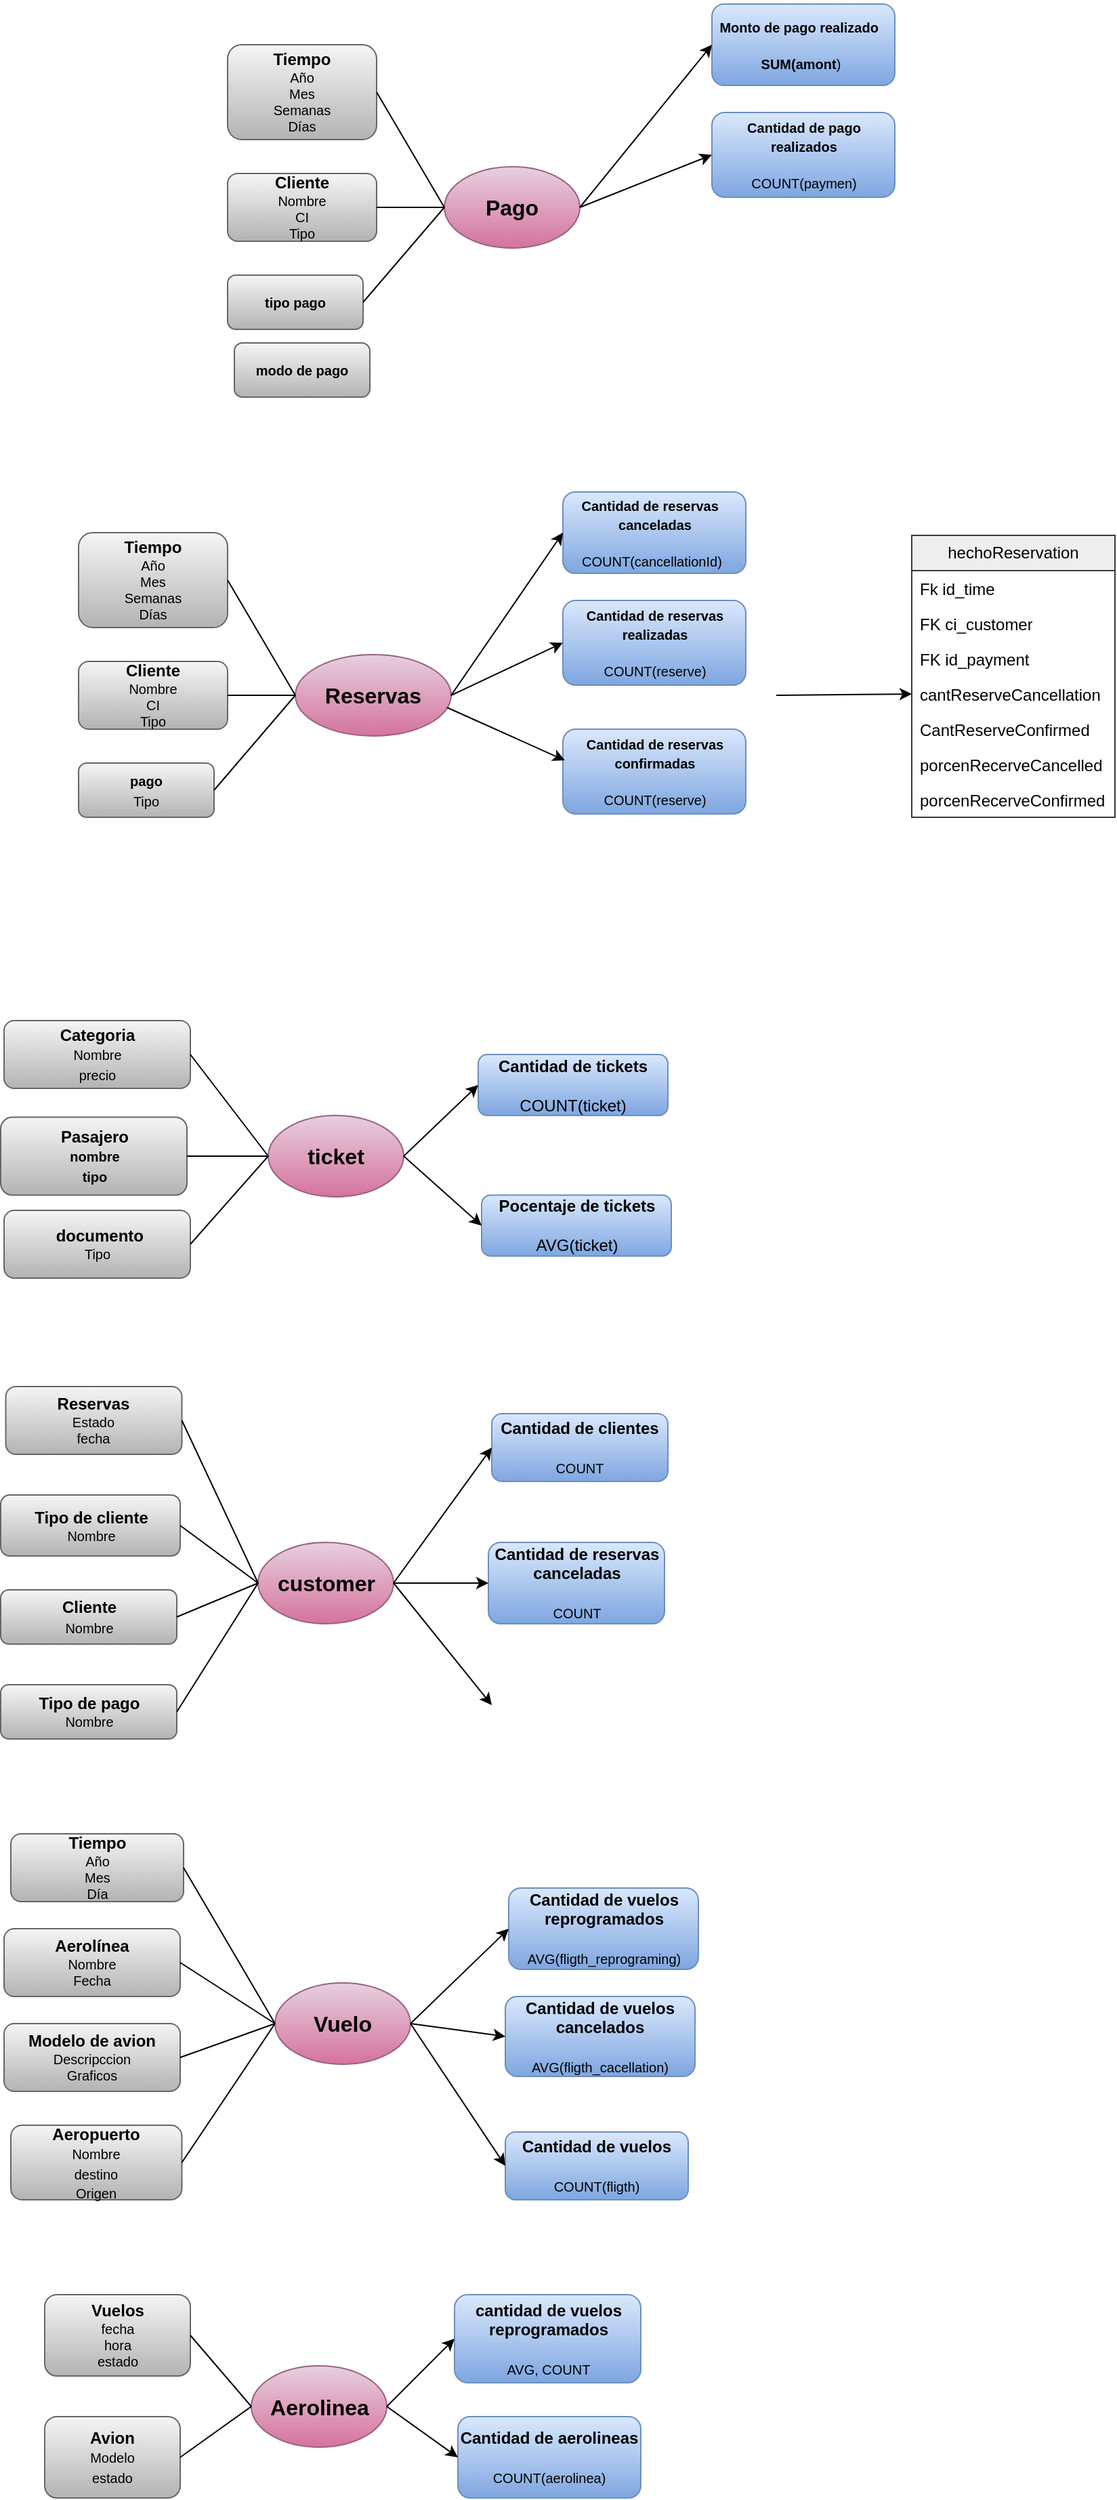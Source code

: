 <mxfile version="24.7.17">
  <diagram name="Página-1" id="HOyEbVTvM7z6F77jx5zz">
    <mxGraphModel dx="1970" dy="1624" grid="1" gridSize="10" guides="1" tooltips="1" connect="1" arrows="1" fold="1" page="1" pageScale="1" pageWidth="850" pageHeight="1100" math="0" shadow="0">
      <root>
        <mxCell id="0" />
        <mxCell id="1" parent="0" />
        <mxCell id="9YBEksHNRd8pihTOAbTB-1" value="&lt;p class=&quot;MsoListParagraph&quot; style=&quot;text-indent: -18pt;&quot;&gt;&lt;span lang=&quot;ES-TRAD&quot; style=&quot;font-family: Arial, sans-serif; border: 1pt none windowtext; padding: 0cm;&quot;&gt;&lt;b style=&quot;font-size: 10px;&quot;&gt;&amp;nbsp; &amp;nbsp; &amp;nbsp; Cantidad de reservas canceladas&lt;/b&gt;&lt;/span&gt;&lt;/p&gt;&lt;p class=&quot;MsoListParagraph&quot; style=&quot;text-indent: -18pt;&quot;&gt;&lt;span lang=&quot;ES-TRAD&quot; style=&quot;font-family: Arial, sans-serif; border: 1pt none windowtext; padding: 0cm; font-size: 10px;&quot;&gt;&lt;b&gt;&amp;nbsp; &amp;nbsp; &amp;nbsp; &amp;nbsp;&lt;/b&gt;COUNT(cancellationId)&lt;/span&gt;&lt;/p&gt;" style="rounded=1;whiteSpace=wrap;html=1;fillColor=#dae8fc;gradientColor=#7ea6e0;strokeColor=#6c8ebf;align=center;" parent="1" vertex="1">
          <mxGeometry x="82.51" y="-330" width="135" height="60" as="geometry" />
        </mxCell>
        <mxCell id="9YBEksHNRd8pihTOAbTB-3" value="&lt;font style=&quot;font-size: 11px;&quot; face=&quot;Arial, sans-serif&quot;&gt;&lt;b style=&quot;font-size: 10px;&quot;&gt;Cantidad de reservas realizadas&lt;/b&gt;&lt;/font&gt;&lt;div style=&quot;font-size: 11px;&quot;&gt;&lt;font style=&quot;font-size: 11px;&quot; face=&quot;Arial, sans-serif&quot;&gt;&lt;b&gt;&lt;br&gt;&lt;/b&gt;&lt;/font&gt;&lt;/div&gt;&lt;div style=&quot;font-size: 11px;&quot;&gt;&lt;font style=&quot;font-size: 10px;&quot; face=&quot;Arial, sans-serif&quot;&gt;COUNT(reserve)&lt;/font&gt;&lt;/div&gt;" style="rounded=1;whiteSpace=wrap;html=1;fillColor=#dae8fc;gradientColor=#7ea6e0;strokeColor=#6c8ebf;align=center;" parent="1" vertex="1">
          <mxGeometry x="82.5" y="-250" width="135" height="62.5" as="geometry" />
        </mxCell>
        <mxCell id="9YBEksHNRd8pihTOAbTB-6" value="&lt;b&gt;Tiempo&lt;/b&gt;&lt;div style=&quot;font-size: 10px;&quot;&gt;Año&lt;br&gt;Mes&lt;br&gt;Semanas&lt;br&gt;Días&lt;/div&gt;" style="rounded=1;whiteSpace=wrap;html=1;fillColor=#f5f5f5;gradientColor=#b3b3b3;strokeColor=#666666;" parent="1" vertex="1">
          <mxGeometry x="-275" y="-300" width="110" height="70" as="geometry" />
        </mxCell>
        <mxCell id="9YBEksHNRd8pihTOAbTB-7" value="&lt;b&gt;Cliente&lt;/b&gt;&lt;div style=&quot;font-size: 10px;&quot;&gt;Nombre&lt;br&gt;CI&lt;/div&gt;&lt;div style=&quot;font-size: 10px;&quot;&gt;Tipo&lt;/div&gt;" style="rounded=1;whiteSpace=wrap;html=1;fillColor=#f5f5f5;gradientColor=#b3b3b3;strokeColor=#666666;" parent="1" vertex="1">
          <mxGeometry x="-275" y="-205" width="110" height="50" as="geometry" />
        </mxCell>
        <mxCell id="9YBEksHNRd8pihTOAbTB-8" value="&lt;span style=&quot;font-size: 10px;&quot;&gt;&lt;b&gt;pago&lt;/b&gt;&lt;/span&gt;&lt;div&gt;&lt;div&gt;&lt;span style=&quot;font-size: 10px;&quot;&gt;Tipo&lt;/span&gt;&lt;/div&gt;&lt;/div&gt;" style="rounded=1;whiteSpace=wrap;html=1;fillColor=#f5f5f5;gradientColor=#b3b3b3;strokeColor=#666666;" parent="1" vertex="1">
          <mxGeometry x="-275" y="-130" width="100" height="40" as="geometry" />
        </mxCell>
        <mxCell id="9YBEksHNRd8pihTOAbTB-14" value="&lt;b&gt;&lt;font style=&quot;font-size: 16px;&quot;&gt;Reservas&lt;/font&gt;&lt;/b&gt;" style="ellipse;whiteSpace=wrap;html=1;fillColor=#e6d0de;gradientColor=#d5739d;strokeColor=#996185;" parent="1" vertex="1">
          <mxGeometry x="-115" y="-210" width="115" height="60" as="geometry" />
        </mxCell>
        <mxCell id="Ou07sWDca7N32xuybtJ--1" value="&lt;font face=&quot;Arial, sans-serif&quot;&gt;&lt;b&gt;Cantidad de clientes&lt;/b&gt;&lt;/font&gt;&lt;div&gt;&lt;font face=&quot;Arial, sans-serif&quot;&gt;&lt;b&gt;&lt;br&gt;&lt;/b&gt;&lt;/font&gt;&lt;/div&gt;&lt;div&gt;&lt;font face=&quot;Arial, sans-serif&quot;&gt;&lt;span style=&quot;font-size: 10px;&quot;&gt;COUNT&lt;/span&gt;&lt;/font&gt;&lt;/div&gt;" style="rounded=1;whiteSpace=wrap;html=1;fillColor=#dae8fc;gradientColor=#7ea6e0;strokeColor=#6c8ebf;" parent="1" vertex="1">
          <mxGeometry x="30" y="350" width="130" height="50" as="geometry" />
        </mxCell>
        <mxCell id="Ou07sWDca7N32xuybtJ--2" value="&lt;b&gt;Cantidad de reservas canceladas&lt;/b&gt;&lt;div&gt;&lt;br&gt;&lt;/div&gt;&lt;div&gt;&lt;font style=&quot;font-size: 10px;&quot;&gt;COUNT&lt;/font&gt;&lt;/div&gt;" style="rounded=1;whiteSpace=wrap;html=1;fillColor=#dae8fc;gradientColor=#7ea6e0;strokeColor=#6c8ebf;" parent="1" vertex="1">
          <mxGeometry x="27.5" y="445" width="130" height="60" as="geometry" />
        </mxCell>
        <mxCell id="Ou07sWDca7N32xuybtJ--6" value="&lt;b&gt;Reservas&lt;/b&gt;&lt;div style=&quot;font-size: 10px;&quot;&gt;Estado&lt;/div&gt;&lt;div style=&quot;font-size: 10px;&quot;&gt;fecha&lt;/div&gt;" style="rounded=1;whiteSpace=wrap;html=1;fillColor=#f5f5f5;gradientColor=#b3b3b3;strokeColor=#666666;" parent="1" vertex="1">
          <mxGeometry x="-328.75" y="330" width="130" height="50" as="geometry" />
        </mxCell>
        <mxCell id="Ou07sWDca7N32xuybtJ--7" value="&lt;b&gt;Tipo de cliente&lt;/b&gt;&lt;div style=&quot;font-size: 10px;&quot;&gt;Nombre&lt;/div&gt;" style="rounded=1;whiteSpace=wrap;html=1;fillColor=#f5f5f5;gradientColor=#b3b3b3;strokeColor=#666666;" parent="1" vertex="1">
          <mxGeometry x="-332.5" y="410" width="132.5" height="45" as="geometry" />
        </mxCell>
        <mxCell id="Ou07sWDca7N32xuybtJ--8" value="&lt;b&gt;Cliente&lt;/b&gt;&lt;div&gt;&lt;font style=&quot;font-size: 10px;&quot;&gt;Nombre&lt;/font&gt;&lt;/div&gt;" style="rounded=1;whiteSpace=wrap;html=1;fillColor=#f5f5f5;gradientColor=#b3b3b3;strokeColor=#666666;" parent="1" vertex="1">
          <mxGeometry x="-332.5" y="480" width="130" height="40" as="geometry" />
        </mxCell>
        <mxCell id="Ou07sWDca7N32xuybtJ--13" value="&lt;b&gt;&lt;font style=&quot;font-size: 16px;&quot;&gt;customer&lt;/font&gt;&lt;/b&gt;" style="ellipse;whiteSpace=wrap;html=1;fillColor=#e6d0de;gradientColor=#d5739d;strokeColor=#996185;" parent="1" vertex="1">
          <mxGeometry x="-142.5" y="445" width="100" height="60" as="geometry" />
        </mxCell>
        <mxCell id="Ou07sWDca7N32xuybtJ--29" value="&lt;b&gt;Cantidad de vuelos&lt;/b&gt;&lt;div&gt;&lt;b&gt;&lt;br&gt;&lt;/b&gt;&lt;/div&gt;&lt;div&gt;&lt;font style=&quot;font-size: 10px;&quot;&gt;COUNT(fligth)&lt;/font&gt;&lt;/div&gt;" style="rounded=1;whiteSpace=wrap;html=1;fillColor=#dae8fc;gradientColor=#7ea6e0;strokeColor=#6c8ebf;" parent="1" vertex="1">
          <mxGeometry x="40" y="880" width="135" height="50" as="geometry" />
        </mxCell>
        <mxCell id="Ou07sWDca7N32xuybtJ--32" value="&lt;b&gt;Tiempo&lt;/b&gt;&lt;div style=&quot;font-size: 10px;&quot;&gt;Año&lt;br&gt;Mes&lt;br&gt;Día&lt;/div&gt;" style="rounded=1;whiteSpace=wrap;html=1;fillColor=#f5f5f5;gradientColor=#b3b3b3;strokeColor=#666666;" parent="1" vertex="1">
          <mxGeometry x="-325" y="660" width="127.5" height="50" as="geometry" />
        </mxCell>
        <mxCell id="Ou07sWDca7N32xuybtJ--34" value="&lt;b&gt;Aerolínea&lt;/b&gt;&lt;div style=&quot;font-size: 10px;&quot;&gt;Nombre&lt;br&gt;Fecha&lt;/div&gt;" style="rounded=1;whiteSpace=wrap;html=1;fillColor=#f5f5f5;gradientColor=#b3b3b3;strokeColor=#666666;" parent="1" vertex="1">
          <mxGeometry x="-330" y="730" width="130" height="50" as="geometry" />
        </mxCell>
        <mxCell id="Ou07sWDca7N32xuybtJ--36" value="&lt;b&gt;Modelo de avion&lt;/b&gt;&lt;div style=&quot;font-size: 10px;&quot;&gt;Descripccion&lt;/div&gt;&lt;div style=&quot;font-size: 10px;&quot;&gt;Graficos&lt;/div&gt;" style="rounded=1;whiteSpace=wrap;html=1;fillColor=#f5f5f5;gradientColor=#b3b3b3;strokeColor=#666666;" parent="1" vertex="1">
          <mxGeometry x="-330" y="800" width="130" height="50" as="geometry" />
        </mxCell>
        <mxCell id="Ou07sWDca7N32xuybtJ--37" value="&lt;b&gt;Aeropuerto&lt;/b&gt;&lt;div&gt;&lt;font style=&quot;font-size: 10px;&quot;&gt;Nombre&lt;br&gt;destino&lt;br&gt;Origen&lt;/font&gt;&lt;/div&gt;" style="rounded=1;whiteSpace=wrap;html=1;fillColor=#f5f5f5;gradientColor=#b3b3b3;strokeColor=#666666;" parent="1" vertex="1">
          <mxGeometry x="-325" y="875" width="126.25" height="55" as="geometry" />
        </mxCell>
        <mxCell id="Ou07sWDca7N32xuybtJ--38" value="&lt;b&gt;&lt;font style=&quot;font-size: 16px;&quot;&gt;Vuelo&lt;/font&gt;&lt;/b&gt;" style="ellipse;whiteSpace=wrap;html=1;fillColor=#e6d0de;gradientColor=#d5739d;strokeColor=#996185;" parent="1" vertex="1">
          <mxGeometry x="-130" y="770" width="100" height="60" as="geometry" />
        </mxCell>
        <mxCell id="Ou07sWDca7N32xuybtJ--81" value="&lt;font face=&quot;Arial, sans-serif&quot;&gt;&lt;b&gt;cantidad de vuelos reprogramados&lt;/b&gt;&lt;/font&gt;&lt;div&gt;&lt;font face=&quot;Arial, sans-serif&quot;&gt;&lt;br&gt;&lt;/font&gt;&lt;/div&gt;&lt;div&gt;&lt;font style=&quot;font-size: 10px;&quot; face=&quot;Arial, sans-serif&quot;&gt;AVG, COUNT&lt;/font&gt;&lt;/div&gt;" style="rounded=1;whiteSpace=wrap;html=1;fillColor=#dae8fc;gradientColor=#7ea6e0;strokeColor=#6c8ebf;" parent="1" vertex="1">
          <mxGeometry x="2.5" y="1000" width="137.5" height="65" as="geometry" />
        </mxCell>
        <mxCell id="Ou07sWDca7N32xuybtJ--86" value="&lt;b&gt;&lt;font style=&quot;font-size: 16px;&quot;&gt;Aerolinea&lt;/font&gt;&lt;/b&gt;" style="ellipse;whiteSpace=wrap;html=1;fillColor=#e6d0de;gradientColor=#d5739d;strokeColor=#996185;" parent="1" vertex="1">
          <mxGeometry x="-147.5" y="1052.5" width="100" height="60" as="geometry" />
        </mxCell>
        <mxCell id="KFEb7Q07e7vZ-rOfhXKa-1" value="&lt;font face=&quot;Arial, sans-serif&quot;&gt;&lt;b&gt;Cantidad de tickets&lt;/b&gt;&lt;/font&gt;&lt;div&gt;&lt;font face=&quot;Arial, sans-serif&quot;&gt;&lt;b&gt;&lt;br&gt;&lt;/b&gt;&lt;/font&gt;&lt;/div&gt;&lt;div&gt;&lt;font face=&quot;Arial, sans-serif&quot;&gt;COUNT(ticket)&lt;/font&gt;&lt;/div&gt;" style="rounded=1;whiteSpace=wrap;html=1;fillColor=#dae8fc;gradientColor=#7ea6e0;strokeColor=#6c8ebf;align=center;" parent="1" vertex="1">
          <mxGeometry x="20" y="85" width="140" height="45" as="geometry" />
        </mxCell>
        <mxCell id="KFEb7Q07e7vZ-rOfhXKa-2" value="&lt;b&gt;Pocentaje de tickets&lt;/b&gt;&lt;div&gt;&lt;b&gt;&lt;br&gt;&lt;/b&gt;&lt;/div&gt;&lt;div&gt;AVG(ticket)&lt;/div&gt;" style="rounded=1;whiteSpace=wrap;html=1;fillColor=#dae8fc;gradientColor=#7ea6e0;strokeColor=#6c8ebf;" parent="1" vertex="1">
          <mxGeometry x="22.5" y="188.75" width="140" height="45" as="geometry" />
        </mxCell>
        <mxCell id="KFEb7Q07e7vZ-rOfhXKa-3" value="&lt;b&gt;Categoria&lt;/b&gt;&lt;div&gt;&lt;font style=&quot;font-size: 10px;&quot;&gt;Nombre&lt;/font&gt;&lt;/div&gt;&lt;div&gt;&lt;font style=&quot;font-size: 10px;&quot;&gt;precio&lt;/font&gt;&lt;/div&gt;" style="rounded=1;whiteSpace=wrap;html=1;fillColor=#f5f5f5;gradientColor=#b3b3b3;strokeColor=#666666;" parent="1" vertex="1">
          <mxGeometry x="-330" y="60" width="137.5" height="50" as="geometry" />
        </mxCell>
        <mxCell id="KFEb7Q07e7vZ-rOfhXKa-4" value="&lt;span style=&quot;background-color: initial;&quot;&gt;&lt;b&gt;Pasajero&lt;/b&gt;&lt;/span&gt;&lt;div&gt;&lt;span style=&quot;background-color: initial; font-size: 10px;&quot;&gt;&lt;b&gt;nombre&lt;/b&gt;&lt;/span&gt;&lt;/div&gt;&lt;div&gt;&lt;span style=&quot;background-color: initial; font-size: 10px;&quot;&gt;&lt;b&gt;tipo&lt;/b&gt;&lt;/span&gt;&lt;/div&gt;" style="rounded=1;whiteSpace=wrap;html=1;fillColor=#f5f5f5;gradientColor=#b3b3b3;strokeColor=#666666;" parent="1" vertex="1">
          <mxGeometry x="-332.5" y="131.25" width="137.5" height="57.5" as="geometry" />
        </mxCell>
        <mxCell id="KFEb7Q07e7vZ-rOfhXKa-5" value="&lt;b&gt;&amp;nbsp;documento&lt;/b&gt;&lt;div style=&quot;font-size: 10px;&quot;&gt;Tipo&lt;/div&gt;" style="rounded=1;whiteSpace=wrap;html=1;fillColor=#f5f5f5;gradientColor=#b3b3b3;strokeColor=#666666;" parent="1" vertex="1">
          <mxGeometry x="-330" y="200" width="137.5" height="50" as="geometry" />
        </mxCell>
        <mxCell id="KFEb7Q07e7vZ-rOfhXKa-6" value="&lt;b&gt;&lt;font style=&quot;font-size: 16px;&quot;&gt;ticket&lt;/font&gt;&lt;/b&gt;" style="ellipse;whiteSpace=wrap;html=1;fillColor=#e6d0de;gradientColor=#d5739d;strokeColor=#996185;" parent="1" vertex="1">
          <mxGeometry x="-135" y="130" width="100" height="60" as="geometry" />
        </mxCell>
        <mxCell id="KFEb7Q07e7vZ-rOfhXKa-14" value="&lt;b&gt;Tipo de pago&lt;/b&gt;&lt;div style=&quot;font-size: 10px;&quot;&gt;Nombre&lt;/div&gt;" style="rounded=1;whiteSpace=wrap;html=1;fillColor=#f5f5f5;gradientColor=#b3b3b3;strokeColor=#666666;" parent="1" vertex="1">
          <mxGeometry x="-332.5" y="550" width="130" height="40" as="geometry" />
        </mxCell>
        <mxCell id="KFEb7Q07e7vZ-rOfhXKa-18" value="&lt;b&gt;Vuelos&lt;/b&gt;&lt;div style=&quot;font-size: 10px;&quot;&gt;fecha&lt;br&gt;hora&lt;br&gt;estado&lt;/div&gt;" style="rounded=1;whiteSpace=wrap;html=1;fillColor=#f5f5f5;gradientColor=#b3b3b3;strokeColor=#666666;" parent="1" vertex="1">
          <mxGeometry x="-300" y="1000" width="107.5" height="60" as="geometry" />
        </mxCell>
        <mxCell id="KFEb7Q07e7vZ-rOfhXKa-26" value="&lt;span style=&quot;font-family: Arial, sans-serif;&quot;&gt;&lt;b&gt;Cantidad de aerolineas&lt;/b&gt;&lt;/span&gt;&lt;div&gt;&lt;span style=&quot;font-family: Arial, sans-serif;&quot;&gt;&lt;b&gt;&lt;br&gt;&lt;/b&gt;&lt;/span&gt;&lt;/div&gt;&lt;div&gt;&lt;span style=&quot;font-family: Arial, sans-serif;&quot;&gt;&lt;font style=&quot;font-size: 10px;&quot;&gt;COUNT(aerolinea)&lt;/font&gt;&lt;/span&gt;&lt;/div&gt;" style="rounded=1;whiteSpace=wrap;html=1;fillColor=#dae8fc;gradientColor=#7ea6e0;strokeColor=#6c8ebf;" parent="1" vertex="1">
          <mxGeometry x="5" y="1090" width="135" height="60" as="geometry" />
        </mxCell>
        <mxCell id="KFEb7Q07e7vZ-rOfhXKa-28" value="&lt;b&gt;Avion&lt;/b&gt;&lt;div&gt;&lt;span style=&quot;font-size: 10px;&quot;&gt;Modelo&lt;/span&gt;&lt;/div&gt;&lt;div&gt;&lt;font style=&quot;font-size: 10px;&quot;&gt;estado&lt;/font&gt;&lt;/div&gt;" style="rounded=1;whiteSpace=wrap;html=1;fillColor=#f5f5f5;gradientColor=#b3b3b3;strokeColor=#666666;" parent="1" vertex="1">
          <mxGeometry x="-300" y="1090" width="100" height="60" as="geometry" />
        </mxCell>
        <mxCell id="ysVDhYdhcMtYwpFlQPWh-4" value="&lt;font face=&quot;Arial, sans-serif&quot;&gt;&lt;b&gt;Cantidad de vuelos reprogramados&lt;/b&gt;&lt;/font&gt;&lt;div&gt;&lt;font face=&quot;Arial, sans-serif&quot;&gt;&lt;br&gt;&lt;/font&gt;&lt;/div&gt;&lt;div&gt;&lt;font style=&quot;font-size: 10px;&quot; face=&quot;Arial, sans-serif&quot;&gt;AVG(fligth_reprograming&lt;/font&gt;&lt;span style=&quot;background-color: initial; font-family: Arial, sans-serif; font-size: 10px;&quot;&gt;)&lt;/span&gt;&lt;/div&gt;" style="rounded=1;whiteSpace=wrap;html=1;fillColor=#dae8fc;gradientColor=#7ea6e0;strokeColor=#6c8ebf;" parent="1" vertex="1">
          <mxGeometry x="42.5" y="700" width="140" height="60" as="geometry" />
        </mxCell>
        <mxCell id="ysVDhYdhcMtYwpFlQPWh-5" value="&lt;font face=&quot;Arial, sans-serif&quot;&gt;&lt;b&gt;Cantidad de vuelos cancelados&lt;/b&gt;&lt;/font&gt;&lt;div&gt;&lt;font face=&quot;Arial, sans-serif&quot;&gt;&lt;b&gt;&lt;br&gt;&lt;/b&gt;&lt;/font&gt;&lt;/div&gt;&lt;div&gt;&lt;font style=&quot;font-size: 10px;&quot; face=&quot;Arial, sans-serif&quot;&gt;AVG(fligth_cacellation)&lt;/font&gt;&lt;/div&gt;" style="rounded=1;whiteSpace=wrap;html=1;fillColor=#dae8fc;gradientColor=#7ea6e0;strokeColor=#6c8ebf;" parent="1" vertex="1">
          <mxGeometry x="40" y="780" width="140" height="59" as="geometry" />
        </mxCell>
        <mxCell id="KO2occtHzQSxSmU_OB9n-4" value="" style="endArrow=classic;html=1;rounded=0;exitX=1;exitY=0.5;exitDx=0;exitDy=0;entryX=0;entryY=0.5;entryDx=0;entryDy=0;" parent="1" source="9YBEksHNRd8pihTOAbTB-14" target="9YBEksHNRd8pihTOAbTB-1" edge="1">
          <mxGeometry width="50" height="50" relative="1" as="geometry">
            <mxPoint x="-5" y="-205" as="sourcePoint" />
            <mxPoint x="45" y="-255" as="targetPoint" />
          </mxGeometry>
        </mxCell>
        <mxCell id="KO2occtHzQSxSmU_OB9n-5" value="" style="endArrow=classic;html=1;rounded=0;exitX=1;exitY=0.5;exitDx=0;exitDy=0;entryX=0;entryY=0.5;entryDx=0;entryDy=0;" parent="1" source="9YBEksHNRd8pihTOAbTB-14" target="9YBEksHNRd8pihTOAbTB-3" edge="1">
          <mxGeometry width="50" height="50" relative="1" as="geometry">
            <mxPoint x="-45" y="-85" as="sourcePoint" />
            <mxPoint x="5" y="-135" as="targetPoint" />
          </mxGeometry>
        </mxCell>
        <mxCell id="KO2occtHzQSxSmU_OB9n-9" value="" style="endArrow=none;html=1;rounded=0;exitX=1;exitY=0.5;exitDx=0;exitDy=0;entryX=0;entryY=0.5;entryDx=0;entryDy=0;" parent="1" source="9YBEksHNRd8pihTOAbTB-6" target="9YBEksHNRd8pihTOAbTB-14" edge="1">
          <mxGeometry width="50" height="50" relative="1" as="geometry">
            <mxPoint x="-165" y="-225" as="sourcePoint" />
            <mxPoint x="-115" y="-275" as="targetPoint" />
          </mxGeometry>
        </mxCell>
        <mxCell id="KO2occtHzQSxSmU_OB9n-10" value="" style="endArrow=none;html=1;rounded=0;exitX=1;exitY=0.5;exitDx=0;exitDy=0;entryX=0;entryY=0.5;entryDx=0;entryDy=0;" parent="1" source="9YBEksHNRd8pihTOAbTB-7" target="9YBEksHNRd8pihTOAbTB-14" edge="1">
          <mxGeometry width="50" height="50" relative="1" as="geometry">
            <mxPoint x="-155" y="-65" as="sourcePoint" />
            <mxPoint x="-105" y="-115" as="targetPoint" />
          </mxGeometry>
        </mxCell>
        <mxCell id="KO2occtHzQSxSmU_OB9n-11" value="" style="endArrow=none;html=1;rounded=0;exitX=1;exitY=0.5;exitDx=0;exitDy=0;entryX=0;entryY=0.5;entryDx=0;entryDy=0;" parent="1" source="9YBEksHNRd8pihTOAbTB-8" target="9YBEksHNRd8pihTOAbTB-14" edge="1">
          <mxGeometry width="50" height="50" relative="1" as="geometry">
            <mxPoint x="-155" y="-85" as="sourcePoint" />
            <mxPoint x="-105" y="-135" as="targetPoint" />
          </mxGeometry>
        </mxCell>
        <mxCell id="KO2occtHzQSxSmU_OB9n-12" value="" style="endArrow=none;html=1;rounded=0;exitX=1;exitY=0.5;exitDx=0;exitDy=0;entryX=0;entryY=0.5;entryDx=0;entryDy=0;" parent="1" source="KFEb7Q07e7vZ-rOfhXKa-3" target="KFEb7Q07e7vZ-rOfhXKa-6" edge="1">
          <mxGeometry width="50" height="50" relative="1" as="geometry">
            <mxPoint x="-145" y="145" as="sourcePoint" />
            <mxPoint x="-95" y="95" as="targetPoint" />
          </mxGeometry>
        </mxCell>
        <mxCell id="KO2occtHzQSxSmU_OB9n-13" value="" style="endArrow=none;html=1;rounded=0;exitX=1;exitY=0.5;exitDx=0;exitDy=0;entryX=0;entryY=0.5;entryDx=0;entryDy=0;" parent="1" source="KFEb7Q07e7vZ-rOfhXKa-4" target="KFEb7Q07e7vZ-rOfhXKa-6" edge="1">
          <mxGeometry width="50" height="50" relative="1" as="geometry">
            <mxPoint x="-155" y="245" as="sourcePoint" />
            <mxPoint x="-105" y="195" as="targetPoint" />
          </mxGeometry>
        </mxCell>
        <mxCell id="KO2occtHzQSxSmU_OB9n-14" value="" style="endArrow=none;html=1;rounded=0;exitX=1;exitY=0.5;exitDx=0;exitDy=0;entryX=0;entryY=0.5;entryDx=0;entryDy=0;" parent="1" source="KFEb7Q07e7vZ-rOfhXKa-5" target="KFEb7Q07e7vZ-rOfhXKa-6" edge="1">
          <mxGeometry width="50" height="50" relative="1" as="geometry">
            <mxPoint x="-145" y="245" as="sourcePoint" />
            <mxPoint x="-95" y="195" as="targetPoint" />
          </mxGeometry>
        </mxCell>
        <mxCell id="KO2occtHzQSxSmU_OB9n-15" value="" style="endArrow=classic;html=1;rounded=0;exitX=1;exitY=0.5;exitDx=0;exitDy=0;entryX=0;entryY=0.5;entryDx=0;entryDy=0;" parent="1" source="KFEb7Q07e7vZ-rOfhXKa-6" target="KFEb7Q07e7vZ-rOfhXKa-1" edge="1">
          <mxGeometry width="50" height="50" relative="1" as="geometry">
            <mxPoint x="-25" y="205" as="sourcePoint" />
            <mxPoint x="25" y="155" as="targetPoint" />
          </mxGeometry>
        </mxCell>
        <mxCell id="KO2occtHzQSxSmU_OB9n-16" value="" style="endArrow=classic;html=1;rounded=0;exitX=1;exitY=0.5;exitDx=0;exitDy=0;entryX=0;entryY=0.5;entryDx=0;entryDy=0;" parent="1" source="KFEb7Q07e7vZ-rOfhXKa-6" target="KFEb7Q07e7vZ-rOfhXKa-2" edge="1">
          <mxGeometry width="50" height="50" relative="1" as="geometry">
            <mxPoint x="-45" y="265" as="sourcePoint" />
            <mxPoint x="5" y="215" as="targetPoint" />
          </mxGeometry>
        </mxCell>
        <mxCell id="KO2occtHzQSxSmU_OB9n-18" value="" style="endArrow=none;html=1;rounded=0;exitX=1;exitY=0.5;exitDx=0;exitDy=0;entryX=0;entryY=0.5;entryDx=0;entryDy=0;" parent="1" source="Ou07sWDca7N32xuybtJ--6" target="Ou07sWDca7N32xuybtJ--13" edge="1">
          <mxGeometry width="50" height="50" relative="1" as="geometry">
            <mxPoint x="-162.5" y="435" as="sourcePoint" />
            <mxPoint x="-112.5" y="385" as="targetPoint" />
          </mxGeometry>
        </mxCell>
        <mxCell id="KO2occtHzQSxSmU_OB9n-19" value="" style="endArrow=none;html=1;rounded=0;exitX=1;exitY=0.5;exitDx=0;exitDy=0;entryX=0;entryY=0.5;entryDx=0;entryDy=0;" parent="1" source="Ou07sWDca7N32xuybtJ--7" target="Ou07sWDca7N32xuybtJ--13" edge="1">
          <mxGeometry width="50" height="50" relative="1" as="geometry">
            <mxPoint x="-172.5" y="595" as="sourcePoint" />
            <mxPoint x="-122.5" y="545" as="targetPoint" />
          </mxGeometry>
        </mxCell>
        <mxCell id="KO2occtHzQSxSmU_OB9n-20" value="" style="endArrow=none;html=1;rounded=0;exitX=1;exitY=0.5;exitDx=0;exitDy=0;entryX=0;entryY=0.5;entryDx=0;entryDy=0;" parent="1" source="Ou07sWDca7N32xuybtJ--8" target="Ou07sWDca7N32xuybtJ--13" edge="1">
          <mxGeometry width="50" height="50" relative="1" as="geometry">
            <mxPoint x="-182.5" y="575" as="sourcePoint" />
            <mxPoint x="-132.5" y="525" as="targetPoint" />
          </mxGeometry>
        </mxCell>
        <mxCell id="KO2occtHzQSxSmU_OB9n-21" value="" style="endArrow=none;html=1;rounded=0;exitX=1;exitY=0.5;exitDx=0;exitDy=0;entryX=0;entryY=0.5;entryDx=0;entryDy=0;" parent="1" source="KFEb7Q07e7vZ-rOfhXKa-14" target="Ou07sWDca7N32xuybtJ--13" edge="1">
          <mxGeometry width="50" height="50" relative="1" as="geometry">
            <mxPoint x="-172.5" y="565" as="sourcePoint" />
            <mxPoint x="-122.5" y="515" as="targetPoint" />
          </mxGeometry>
        </mxCell>
        <mxCell id="KO2occtHzQSxSmU_OB9n-22" value="" style="endArrow=classic;html=1;rounded=0;exitX=1;exitY=0.5;exitDx=0;exitDy=0;entryX=0;entryY=0.5;entryDx=0;entryDy=0;" parent="1" source="Ou07sWDca7N32xuybtJ--13" target="Ou07sWDca7N32xuybtJ--1" edge="1">
          <mxGeometry width="50" height="50" relative="1" as="geometry">
            <mxPoint x="-32.5" y="465" as="sourcePoint" />
            <mxPoint x="17.5" y="415" as="targetPoint" />
          </mxGeometry>
        </mxCell>
        <mxCell id="KO2occtHzQSxSmU_OB9n-23" value="" style="endArrow=classic;html=1;rounded=0;exitX=1;exitY=0.5;exitDx=0;exitDy=0;entryX=0;entryY=0.5;entryDx=0;entryDy=0;" parent="1" source="Ou07sWDca7N32xuybtJ--13" target="Ou07sWDca7N32xuybtJ--2" edge="1">
          <mxGeometry width="50" height="50" relative="1" as="geometry">
            <mxPoint x="-32.5" y="565" as="sourcePoint" />
            <mxPoint x="17.5" y="515" as="targetPoint" />
          </mxGeometry>
        </mxCell>
        <mxCell id="KO2occtHzQSxSmU_OB9n-24" value="" style="endArrow=classic;html=1;rounded=0;exitX=1;exitY=0.5;exitDx=0;exitDy=0;entryX=0;entryY=0.5;entryDx=0;entryDy=0;" parent="1" source="Ou07sWDca7N32xuybtJ--13" edge="1">
          <mxGeometry width="50" height="50" relative="1" as="geometry">
            <mxPoint x="-32.5" y="555" as="sourcePoint" />
            <mxPoint x="30" y="565" as="targetPoint" />
          </mxGeometry>
        </mxCell>
        <mxCell id="KO2occtHzQSxSmU_OB9n-26" value="" style="endArrow=none;html=1;rounded=0;exitX=1;exitY=0.5;exitDx=0;exitDy=0;entryX=0;entryY=0.5;entryDx=0;entryDy=0;" parent="1" source="Ou07sWDca7N32xuybtJ--32" target="Ou07sWDca7N32xuybtJ--38" edge="1">
          <mxGeometry width="50" height="50" relative="1" as="geometry">
            <mxPoint x="-150" y="755" as="sourcePoint" />
            <mxPoint x="-100" y="705" as="targetPoint" />
          </mxGeometry>
        </mxCell>
        <mxCell id="KO2occtHzQSxSmU_OB9n-27" value="" style="endArrow=none;html=1;rounded=0;exitX=1;exitY=0.5;exitDx=0;exitDy=0;entryX=0;entryY=0.5;entryDx=0;entryDy=0;" parent="1" source="Ou07sWDca7N32xuybtJ--34" target="Ou07sWDca7N32xuybtJ--38" edge="1">
          <mxGeometry width="50" height="50" relative="1" as="geometry">
            <mxPoint x="-130" y="885" as="sourcePoint" />
            <mxPoint x="-80" y="835" as="targetPoint" />
          </mxGeometry>
        </mxCell>
        <mxCell id="KO2occtHzQSxSmU_OB9n-28" value="" style="endArrow=none;html=1;rounded=0;exitX=1;exitY=0.5;exitDx=0;exitDy=0;entryX=0;entryY=0.5;entryDx=0;entryDy=0;" parent="1" source="Ou07sWDca7N32xuybtJ--36" target="Ou07sWDca7N32xuybtJ--38" edge="1">
          <mxGeometry width="50" height="50" relative="1" as="geometry">
            <mxPoint x="-100" y="905" as="sourcePoint" />
            <mxPoint x="-50" y="855" as="targetPoint" />
          </mxGeometry>
        </mxCell>
        <mxCell id="KO2occtHzQSxSmU_OB9n-29" value="" style="endArrow=none;html=1;rounded=0;exitX=1;exitY=0.5;exitDx=0;exitDy=0;entryX=0;entryY=0.5;entryDx=0;entryDy=0;" parent="1" source="Ou07sWDca7N32xuybtJ--37" target="Ou07sWDca7N32xuybtJ--38" edge="1">
          <mxGeometry width="50" height="50" relative="1" as="geometry">
            <mxPoint x="-160" y="895" as="sourcePoint" />
            <mxPoint x="-110" y="845" as="targetPoint" />
          </mxGeometry>
        </mxCell>
        <mxCell id="KO2occtHzQSxSmU_OB9n-30" value="" style="endArrow=classic;html=1;rounded=0;exitX=1;exitY=0.5;exitDx=0;exitDy=0;entryX=0;entryY=0.5;entryDx=0;entryDy=0;" parent="1" source="Ou07sWDca7N32xuybtJ--38" target="ysVDhYdhcMtYwpFlQPWh-4" edge="1">
          <mxGeometry width="50" height="50" relative="1" as="geometry">
            <mxPoint x="-20" y="805" as="sourcePoint" />
            <mxPoint x="30" y="755" as="targetPoint" />
          </mxGeometry>
        </mxCell>
        <mxCell id="KO2occtHzQSxSmU_OB9n-31" value="" style="endArrow=classic;html=1;rounded=0;exitX=1;exitY=0.5;exitDx=0;exitDy=0;entryX=0;entryY=0.5;entryDx=0;entryDy=0;" parent="1" source="Ou07sWDca7N32xuybtJ--38" target="ysVDhYdhcMtYwpFlQPWh-5" edge="1">
          <mxGeometry width="50" height="50" relative="1" as="geometry">
            <mxPoint x="-50" y="875" as="sourcePoint" />
            <mxPoint y="825" as="targetPoint" />
          </mxGeometry>
        </mxCell>
        <mxCell id="KO2occtHzQSxSmU_OB9n-33" value="" style="endArrow=classic;html=1;rounded=0;exitX=1;exitY=0.5;exitDx=0;exitDy=0;entryX=0;entryY=0.5;entryDx=0;entryDy=0;" parent="1" source="Ou07sWDca7N32xuybtJ--38" target="Ou07sWDca7N32xuybtJ--29" edge="1">
          <mxGeometry width="50" height="50" relative="1" as="geometry">
            <mxPoint x="-50" y="895" as="sourcePoint" />
            <mxPoint y="845" as="targetPoint" />
          </mxGeometry>
        </mxCell>
        <mxCell id="KO2occtHzQSxSmU_OB9n-35" value="" style="endArrow=none;html=1;rounded=0;exitX=1;exitY=0.5;exitDx=0;exitDy=0;entryX=0;entryY=0.5;entryDx=0;entryDy=0;" parent="1" source="KFEb7Q07e7vZ-rOfhXKa-18" target="Ou07sWDca7N32xuybtJ--86" edge="1">
          <mxGeometry width="50" height="50" relative="1" as="geometry">
            <mxPoint x="-142.5" y="1030" as="sourcePoint" />
            <mxPoint x="-92.5" y="980" as="targetPoint" />
          </mxGeometry>
        </mxCell>
        <mxCell id="KO2occtHzQSxSmU_OB9n-36" value="" style="endArrow=none;html=1;rounded=0;exitX=1;exitY=0.5;exitDx=0;exitDy=0;entryX=0;entryY=0.5;entryDx=0;entryDy=0;" parent="1" source="KFEb7Q07e7vZ-rOfhXKa-28" target="Ou07sWDca7N32xuybtJ--86" edge="1">
          <mxGeometry width="50" height="50" relative="1" as="geometry">
            <mxPoint x="-172.5" y="1180" as="sourcePoint" />
            <mxPoint x="-122.5" y="1130" as="targetPoint" />
          </mxGeometry>
        </mxCell>
        <mxCell id="KO2occtHzQSxSmU_OB9n-37" value="" style="endArrow=classic;html=1;rounded=0;exitX=1;exitY=0.5;exitDx=0;exitDy=0;entryX=0;entryY=0.5;entryDx=0;entryDy=0;" parent="1" source="Ou07sWDca7N32xuybtJ--86" target="Ou07sWDca7N32xuybtJ--81" edge="1">
          <mxGeometry width="50" height="50" relative="1" as="geometry">
            <mxPoint x="-62.5" y="1100" as="sourcePoint" />
            <mxPoint x="-12.5" y="1050" as="targetPoint" />
          </mxGeometry>
        </mxCell>
        <mxCell id="KO2occtHzQSxSmU_OB9n-38" value="" style="endArrow=classic;html=1;rounded=0;exitX=1;exitY=0.5;exitDx=0;exitDy=0;entryX=0;entryY=0.5;entryDx=0;entryDy=0;" parent="1" source="Ou07sWDca7N32xuybtJ--86" target="KFEb7Q07e7vZ-rOfhXKa-26" edge="1">
          <mxGeometry width="50" height="50" relative="1" as="geometry">
            <mxPoint x="-32.5" y="1120" as="sourcePoint" />
            <mxPoint x="17.5" y="1070" as="targetPoint" />
          </mxGeometry>
        </mxCell>
        <mxCell id="sg2cr3IfrY7q1t0AN1iZ-1" value="hechoReservation" style="swimlane;fontStyle=0;childLayout=stackLayout;horizontal=1;startSize=26;fillColor=#eeeeee;horizontalStack=0;resizeParent=1;resizeParentMax=0;resizeLast=0;collapsible=1;marginBottom=0;whiteSpace=wrap;html=1;rounded=0;strokeColor=#36393d;" parent="1" vertex="1">
          <mxGeometry x="340" y="-298" width="150" height="208" as="geometry" />
        </mxCell>
        <mxCell id="sg2cr3IfrY7q1t0AN1iZ-2" value="Fk id_time" style="text;strokeColor=none;fillColor=none;align=left;verticalAlign=top;spacingLeft=4;spacingRight=4;overflow=hidden;rotatable=0;points=[[0,0.5],[1,0.5]];portConstraint=eastwest;whiteSpace=wrap;html=1;rounded=0;" parent="sg2cr3IfrY7q1t0AN1iZ-1" vertex="1">
          <mxGeometry y="26" width="150" height="26" as="geometry" />
        </mxCell>
        <mxCell id="sg2cr3IfrY7q1t0AN1iZ-3" value="FK ci_customer" style="text;strokeColor=none;fillColor=none;align=left;verticalAlign=top;spacingLeft=4;spacingRight=4;overflow=hidden;rotatable=0;points=[[0,0.5],[1,0.5]];portConstraint=eastwest;whiteSpace=wrap;html=1;rounded=0;" parent="sg2cr3IfrY7q1t0AN1iZ-1" vertex="1">
          <mxGeometry y="52" width="150" height="26" as="geometry" />
        </mxCell>
        <mxCell id="sg2cr3IfrY7q1t0AN1iZ-4" value="FK id_payment" style="text;strokeColor=none;fillColor=none;align=left;verticalAlign=top;spacingLeft=4;spacingRight=4;overflow=hidden;rotatable=0;points=[[0,0.5],[1,0.5]];portConstraint=eastwest;whiteSpace=wrap;html=1;rounded=0;" parent="sg2cr3IfrY7q1t0AN1iZ-1" vertex="1">
          <mxGeometry y="78" width="150" height="26" as="geometry" />
        </mxCell>
        <mxCell id="sg2cr3IfrY7q1t0AN1iZ-5" value="cantReserveCancellation" style="text;strokeColor=none;fillColor=none;align=left;verticalAlign=top;spacingLeft=4;spacingRight=4;overflow=hidden;rotatable=0;points=[[0,0.5],[1,0.5]];portConstraint=eastwest;whiteSpace=wrap;html=1;rounded=0;" parent="sg2cr3IfrY7q1t0AN1iZ-1" vertex="1">
          <mxGeometry y="104" width="150" height="26" as="geometry" />
        </mxCell>
        <mxCell id="sg2cr3IfrY7q1t0AN1iZ-6" value="CantReserveConfirmed" style="text;strokeColor=none;fillColor=none;align=left;verticalAlign=top;spacingLeft=4;spacingRight=4;overflow=hidden;rotatable=0;points=[[0,0.5],[1,0.5]];portConstraint=eastwest;whiteSpace=wrap;html=1;rounded=0;" parent="sg2cr3IfrY7q1t0AN1iZ-1" vertex="1">
          <mxGeometry y="130" width="150" height="26" as="geometry" />
        </mxCell>
        <mxCell id="sg2cr3IfrY7q1t0AN1iZ-7" value="porcenRecerveCancelled" style="text;strokeColor=none;fillColor=none;align=left;verticalAlign=top;spacingLeft=4;spacingRight=4;overflow=hidden;rotatable=0;points=[[0,0.5],[1,0.5]];portConstraint=eastwest;whiteSpace=wrap;html=1;rounded=0;" parent="sg2cr3IfrY7q1t0AN1iZ-1" vertex="1">
          <mxGeometry y="156" width="150" height="26" as="geometry" />
        </mxCell>
        <mxCell id="sg2cr3IfrY7q1t0AN1iZ-8" value="porcenRecerveConfirmed" style="text;strokeColor=none;fillColor=none;align=left;verticalAlign=top;spacingLeft=4;spacingRight=4;overflow=hidden;rotatable=0;points=[[0,0.5],[1,0.5]];portConstraint=eastwest;whiteSpace=wrap;html=1;rounded=0;" parent="sg2cr3IfrY7q1t0AN1iZ-1" vertex="1">
          <mxGeometry y="182" width="150" height="26" as="geometry" />
        </mxCell>
        <mxCell id="sg2cr3IfrY7q1t0AN1iZ-9" value="" style="endArrow=classic;html=1;rounded=0;" parent="1" edge="1">
          <mxGeometry width="50" height="50" relative="1" as="geometry">
            <mxPoint x="240" y="-180" as="sourcePoint" />
            <mxPoint x="340" y="-181" as="targetPoint" />
          </mxGeometry>
        </mxCell>
        <mxCell id="wsozZk7tyARpW3Jq68BQ-1" value="&lt;p class=&quot;MsoListParagraph&quot; style=&quot;text-indent: -18pt;&quot;&gt;&lt;span lang=&quot;ES-TRAD&quot; style=&quot;font-family: Arial, sans-serif; border: 1pt none windowtext; padding: 0cm;&quot;&gt;&lt;b style=&quot;font-size: 10px;&quot;&gt;&amp;nbsp; &amp;nbsp; &amp;nbsp; Monto de pago realizado&lt;/b&gt;&lt;/span&gt;&lt;/p&gt;&lt;p class=&quot;MsoListParagraph&quot; style=&quot;text-indent: -18pt;&quot;&gt;&lt;span lang=&quot;ES-TRAD&quot; style=&quot;font-family: Arial, sans-serif; border: 1pt none windowtext; padding: 0cm; font-size: 10px;&quot;&gt;&lt;b&gt;&amp;nbsp; &amp;nbsp; &amp;nbsp; &amp;nbsp;SUM(amont&lt;/b&gt;)&lt;/span&gt;&lt;/p&gt;" style="rounded=1;whiteSpace=wrap;html=1;fillColor=#dae8fc;gradientColor=#7ea6e0;strokeColor=#6c8ebf;align=center;" parent="1" vertex="1">
          <mxGeometry x="192.51" y="-690" width="135" height="60" as="geometry" />
        </mxCell>
        <mxCell id="wsozZk7tyARpW3Jq68BQ-2" value="&lt;font style=&quot;font-size: 11px;&quot; face=&quot;Arial, sans-serif&quot;&gt;&lt;b style=&quot;font-size: 10px;&quot;&gt;Cantidad de pago realizados&lt;/b&gt;&lt;/font&gt;&lt;div style=&quot;font-size: 11px;&quot;&gt;&lt;font style=&quot;font-size: 11px;&quot; face=&quot;Arial, sans-serif&quot;&gt;&lt;b&gt;&lt;br&gt;&lt;/b&gt;&lt;/font&gt;&lt;/div&gt;&lt;div style=&quot;font-size: 11px;&quot;&gt;&lt;font style=&quot;font-size: 10px;&quot; face=&quot;Arial, sans-serif&quot;&gt;COUNT(paymen)&lt;/font&gt;&lt;/div&gt;" style="rounded=1;whiteSpace=wrap;html=1;fillColor=#dae8fc;gradientColor=#7ea6e0;strokeColor=#6c8ebf;align=center;" parent="1" vertex="1">
          <mxGeometry x="192.5" y="-610" width="135" height="62.5" as="geometry" />
        </mxCell>
        <mxCell id="wsozZk7tyARpW3Jq68BQ-4" value="&lt;b&gt;Tiempo&lt;/b&gt;&lt;div style=&quot;font-size: 10px;&quot;&gt;Año&lt;br&gt;Mes&lt;br&gt;Semanas&lt;br&gt;Días&lt;/div&gt;" style="rounded=1;whiteSpace=wrap;html=1;fillColor=#f5f5f5;gradientColor=#b3b3b3;strokeColor=#666666;" parent="1" vertex="1">
          <mxGeometry x="-165" y="-660" width="110" height="70" as="geometry" />
        </mxCell>
        <mxCell id="wsozZk7tyARpW3Jq68BQ-5" value="&lt;b&gt;Cliente&lt;/b&gt;&lt;div style=&quot;font-size: 10px;&quot;&gt;Nombre&lt;br&gt;CI&lt;/div&gt;&lt;div style=&quot;font-size: 10px;&quot;&gt;Tipo&lt;/div&gt;" style="rounded=1;whiteSpace=wrap;html=1;fillColor=#f5f5f5;gradientColor=#b3b3b3;strokeColor=#666666;" parent="1" vertex="1">
          <mxGeometry x="-165" y="-565" width="110" height="50" as="geometry" />
        </mxCell>
        <mxCell id="wsozZk7tyARpW3Jq68BQ-6" value="&lt;span style=&quot;font-size: 10px;&quot;&gt;&lt;b&gt;tipo pago&lt;/b&gt;&lt;/span&gt;" style="rounded=1;whiteSpace=wrap;html=1;fillColor=#f5f5f5;gradientColor=#b3b3b3;strokeColor=#666666;" parent="1" vertex="1">
          <mxGeometry x="-165" y="-490" width="100" height="40" as="geometry" />
        </mxCell>
        <mxCell id="wsozZk7tyARpW3Jq68BQ-7" value="&lt;b&gt;&lt;font style=&quot;font-size: 16px;&quot;&gt;Pago&lt;/font&gt;&lt;/b&gt;" style="ellipse;whiteSpace=wrap;html=1;fillColor=#e6d0de;gradientColor=#d5739d;strokeColor=#996185;" parent="1" vertex="1">
          <mxGeometry x="-5" y="-570" width="100" height="60" as="geometry" />
        </mxCell>
        <mxCell id="wsozZk7tyARpW3Jq68BQ-9" value="" style="endArrow=classic;html=1;rounded=0;exitX=1;exitY=0.5;exitDx=0;exitDy=0;entryX=0;entryY=0.5;entryDx=0;entryDy=0;" parent="1" source="wsozZk7tyARpW3Jq68BQ-7" target="wsozZk7tyARpW3Jq68BQ-1" edge="1">
          <mxGeometry width="50" height="50" relative="1" as="geometry">
            <mxPoint x="105" y="-565" as="sourcePoint" />
            <mxPoint x="155" y="-615" as="targetPoint" />
          </mxGeometry>
        </mxCell>
        <mxCell id="wsozZk7tyARpW3Jq68BQ-10" value="" style="endArrow=classic;html=1;rounded=0;exitX=1;exitY=0.5;exitDx=0;exitDy=0;entryX=0;entryY=0.5;entryDx=0;entryDy=0;" parent="1" source="wsozZk7tyARpW3Jq68BQ-7" target="wsozZk7tyARpW3Jq68BQ-2" edge="1">
          <mxGeometry width="50" height="50" relative="1" as="geometry">
            <mxPoint x="65" y="-445" as="sourcePoint" />
            <mxPoint x="115" y="-495" as="targetPoint" />
          </mxGeometry>
        </mxCell>
        <mxCell id="wsozZk7tyARpW3Jq68BQ-13" value="" style="endArrow=none;html=1;rounded=0;exitX=1;exitY=0.5;exitDx=0;exitDy=0;entryX=0;entryY=0.5;entryDx=0;entryDy=0;" parent="1" source="wsozZk7tyARpW3Jq68BQ-4" target="wsozZk7tyARpW3Jq68BQ-7" edge="1">
          <mxGeometry width="50" height="50" relative="1" as="geometry">
            <mxPoint x="-55" y="-585" as="sourcePoint" />
            <mxPoint x="-5" y="-635" as="targetPoint" />
          </mxGeometry>
        </mxCell>
        <mxCell id="wsozZk7tyARpW3Jq68BQ-14" value="" style="endArrow=none;html=1;rounded=0;exitX=1;exitY=0.5;exitDx=0;exitDy=0;entryX=0;entryY=0.5;entryDx=0;entryDy=0;" parent="1" source="wsozZk7tyARpW3Jq68BQ-5" target="wsozZk7tyARpW3Jq68BQ-7" edge="1">
          <mxGeometry width="50" height="50" relative="1" as="geometry">
            <mxPoint x="-45" y="-425" as="sourcePoint" />
            <mxPoint x="5" y="-475" as="targetPoint" />
          </mxGeometry>
        </mxCell>
        <mxCell id="wsozZk7tyARpW3Jq68BQ-15" value="" style="endArrow=none;html=1;rounded=0;exitX=1;exitY=0.5;exitDx=0;exitDy=0;entryX=0;entryY=0.5;entryDx=0;entryDy=0;" parent="1" source="wsozZk7tyARpW3Jq68BQ-6" target="wsozZk7tyARpW3Jq68BQ-7" edge="1">
          <mxGeometry width="50" height="50" relative="1" as="geometry">
            <mxPoint x="-45" y="-445" as="sourcePoint" />
            <mxPoint x="5" y="-495" as="targetPoint" />
          </mxGeometry>
        </mxCell>
        <mxCell id="wsozZk7tyARpW3Jq68BQ-16" value="&lt;span style=&quot;font-size: 10px;&quot;&gt;&lt;b&gt;modo de pago&lt;/b&gt;&lt;/span&gt;" style="rounded=1;whiteSpace=wrap;html=1;fillColor=#f5f5f5;gradientColor=#b3b3b3;strokeColor=#666666;" parent="1" vertex="1">
          <mxGeometry x="-160" y="-440" width="100" height="40" as="geometry" />
        </mxCell>
        <mxCell id="wsozZk7tyARpW3Jq68BQ-20" value="&lt;font style=&quot;font-size: 11px;&quot; face=&quot;Arial, sans-serif&quot;&gt;&lt;b style=&quot;font-size: 10px;&quot;&gt;Cantidad de reservas confirmadas&lt;/b&gt;&lt;/font&gt;&lt;div style=&quot;font-size: 11px;&quot;&gt;&lt;font style=&quot;font-size: 11px;&quot; face=&quot;Arial, sans-serif&quot;&gt;&lt;b&gt;&lt;br&gt;&lt;/b&gt;&lt;/font&gt;&lt;/div&gt;&lt;div style=&quot;font-size: 11px;&quot;&gt;&lt;font style=&quot;font-size: 10px;&quot; face=&quot;Arial, sans-serif&quot;&gt;COUNT(reserve)&lt;/font&gt;&lt;/div&gt;" style="rounded=1;whiteSpace=wrap;html=1;fillColor=#dae8fc;gradientColor=#7ea6e0;strokeColor=#6c8ebf;align=center;" parent="1" vertex="1">
          <mxGeometry x="82.5" y="-155" width="135" height="62.5" as="geometry" />
        </mxCell>
        <mxCell id="wsozZk7tyARpW3Jq68BQ-21" value="" style="endArrow=classic;html=1;rounded=0;exitX=0.974;exitY=0.65;exitDx=0;exitDy=0;entryX=0.011;entryY=0.368;entryDx=0;entryDy=0;entryPerimeter=0;exitPerimeter=0;" parent="1" source="9YBEksHNRd8pihTOAbTB-14" target="wsozZk7tyARpW3Jq68BQ-20" edge="1">
          <mxGeometry width="50" height="50" relative="1" as="geometry">
            <mxPoint x="10" y="-170" as="sourcePoint" />
            <mxPoint x="93" y="-209" as="targetPoint" />
          </mxGeometry>
        </mxCell>
      </root>
    </mxGraphModel>
  </diagram>
</mxfile>
